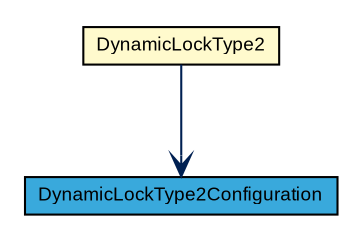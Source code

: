 #!/usr/local/bin/dot
#
# Class diagram 
# Generated by UMLGraph version R5_7_2-3-gee82a7 (http://www.umlgraph.org/)
#

digraph G {
	edge [fontname="arial",fontsize=10,labelfontname="arial",labelfontsize=10];
	node [fontname="arial",fontsize=10,shape=plaintext];
	nodesep=0.25;
	ranksep=0.5;
	// com.st.st25sdk.type2.DynamicLockType2Configuration
	c8495 [label=<<table title="com.st.st25sdk.type2.DynamicLockType2Configuration" border="0" cellborder="1" cellspacing="0" cellpadding="2" port="p" bgcolor="#39a9dc" href="./DynamicLockType2Configuration.html">
		<tr><td><table border="0" cellspacing="0" cellpadding="1">
<tr><td align="center" balign="center"> DynamicLockType2Configuration </td></tr>
		</table></td></tr>
		</table>>, URL="./DynamicLockType2Configuration.html", fontname="arial", fontcolor="black", fontsize=9.0];
	// com.st.st25sdk.type2.DynamicLockType2
	c8496 [label=<<table title="com.st.st25sdk.type2.DynamicLockType2" border="0" cellborder="1" cellspacing="0" cellpadding="2" port="p" bgcolor="lemonChiffon" href="./DynamicLockType2.html">
		<tr><td><table border="0" cellspacing="0" cellpadding="1">
<tr><td align="center" balign="center"> DynamicLockType2 </td></tr>
		</table></td></tr>
		</table>>, URL="./DynamicLockType2.html", fontname="arial", fontcolor="black", fontsize=9.0];
	// com.st.st25sdk.type2.DynamicLockType2 NAVASSOC com.st.st25sdk.type2.DynamicLockType2Configuration
	c8496:p -> c8495:p [taillabel="", label="", headlabel="", fontname="arial", fontcolor="#002052", fontsize=10.0, color="#002052", arrowhead=open];
}

